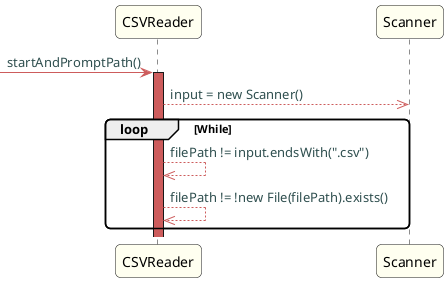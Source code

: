 @startuml

skinparam titleBorderRoundCorner 10
skinparam titleBorderThickness 3
skinparam titleBorderColor indianred
skinparam titleBackgroundColor ivory
skinparam FontName quicksand

skinparam actor {
 	BorderColor indianred
 	}

 skinparam sequence {
 	LifeLineBackgroundColor indianred
 	ParticipantBackgroundColor ivory
 }

 skinparam roundcorner 10

 skinparam component {
   arrowThickness 1
   ArrowFontName Verdana
   ArrowColor indianred
   ArrowFontColor darkslategrey
 }



-> CSVReader: startAndPromptPath()
activate CSVReader
CSVReader -->> Scanner: input = new Scanner()

loop While

CSVReader -->> CSVReader: filePath != input.endsWith(".csv")
CSVReader -->> CSVReader: filePath != !new File(filePath).exists()


end



@enduml